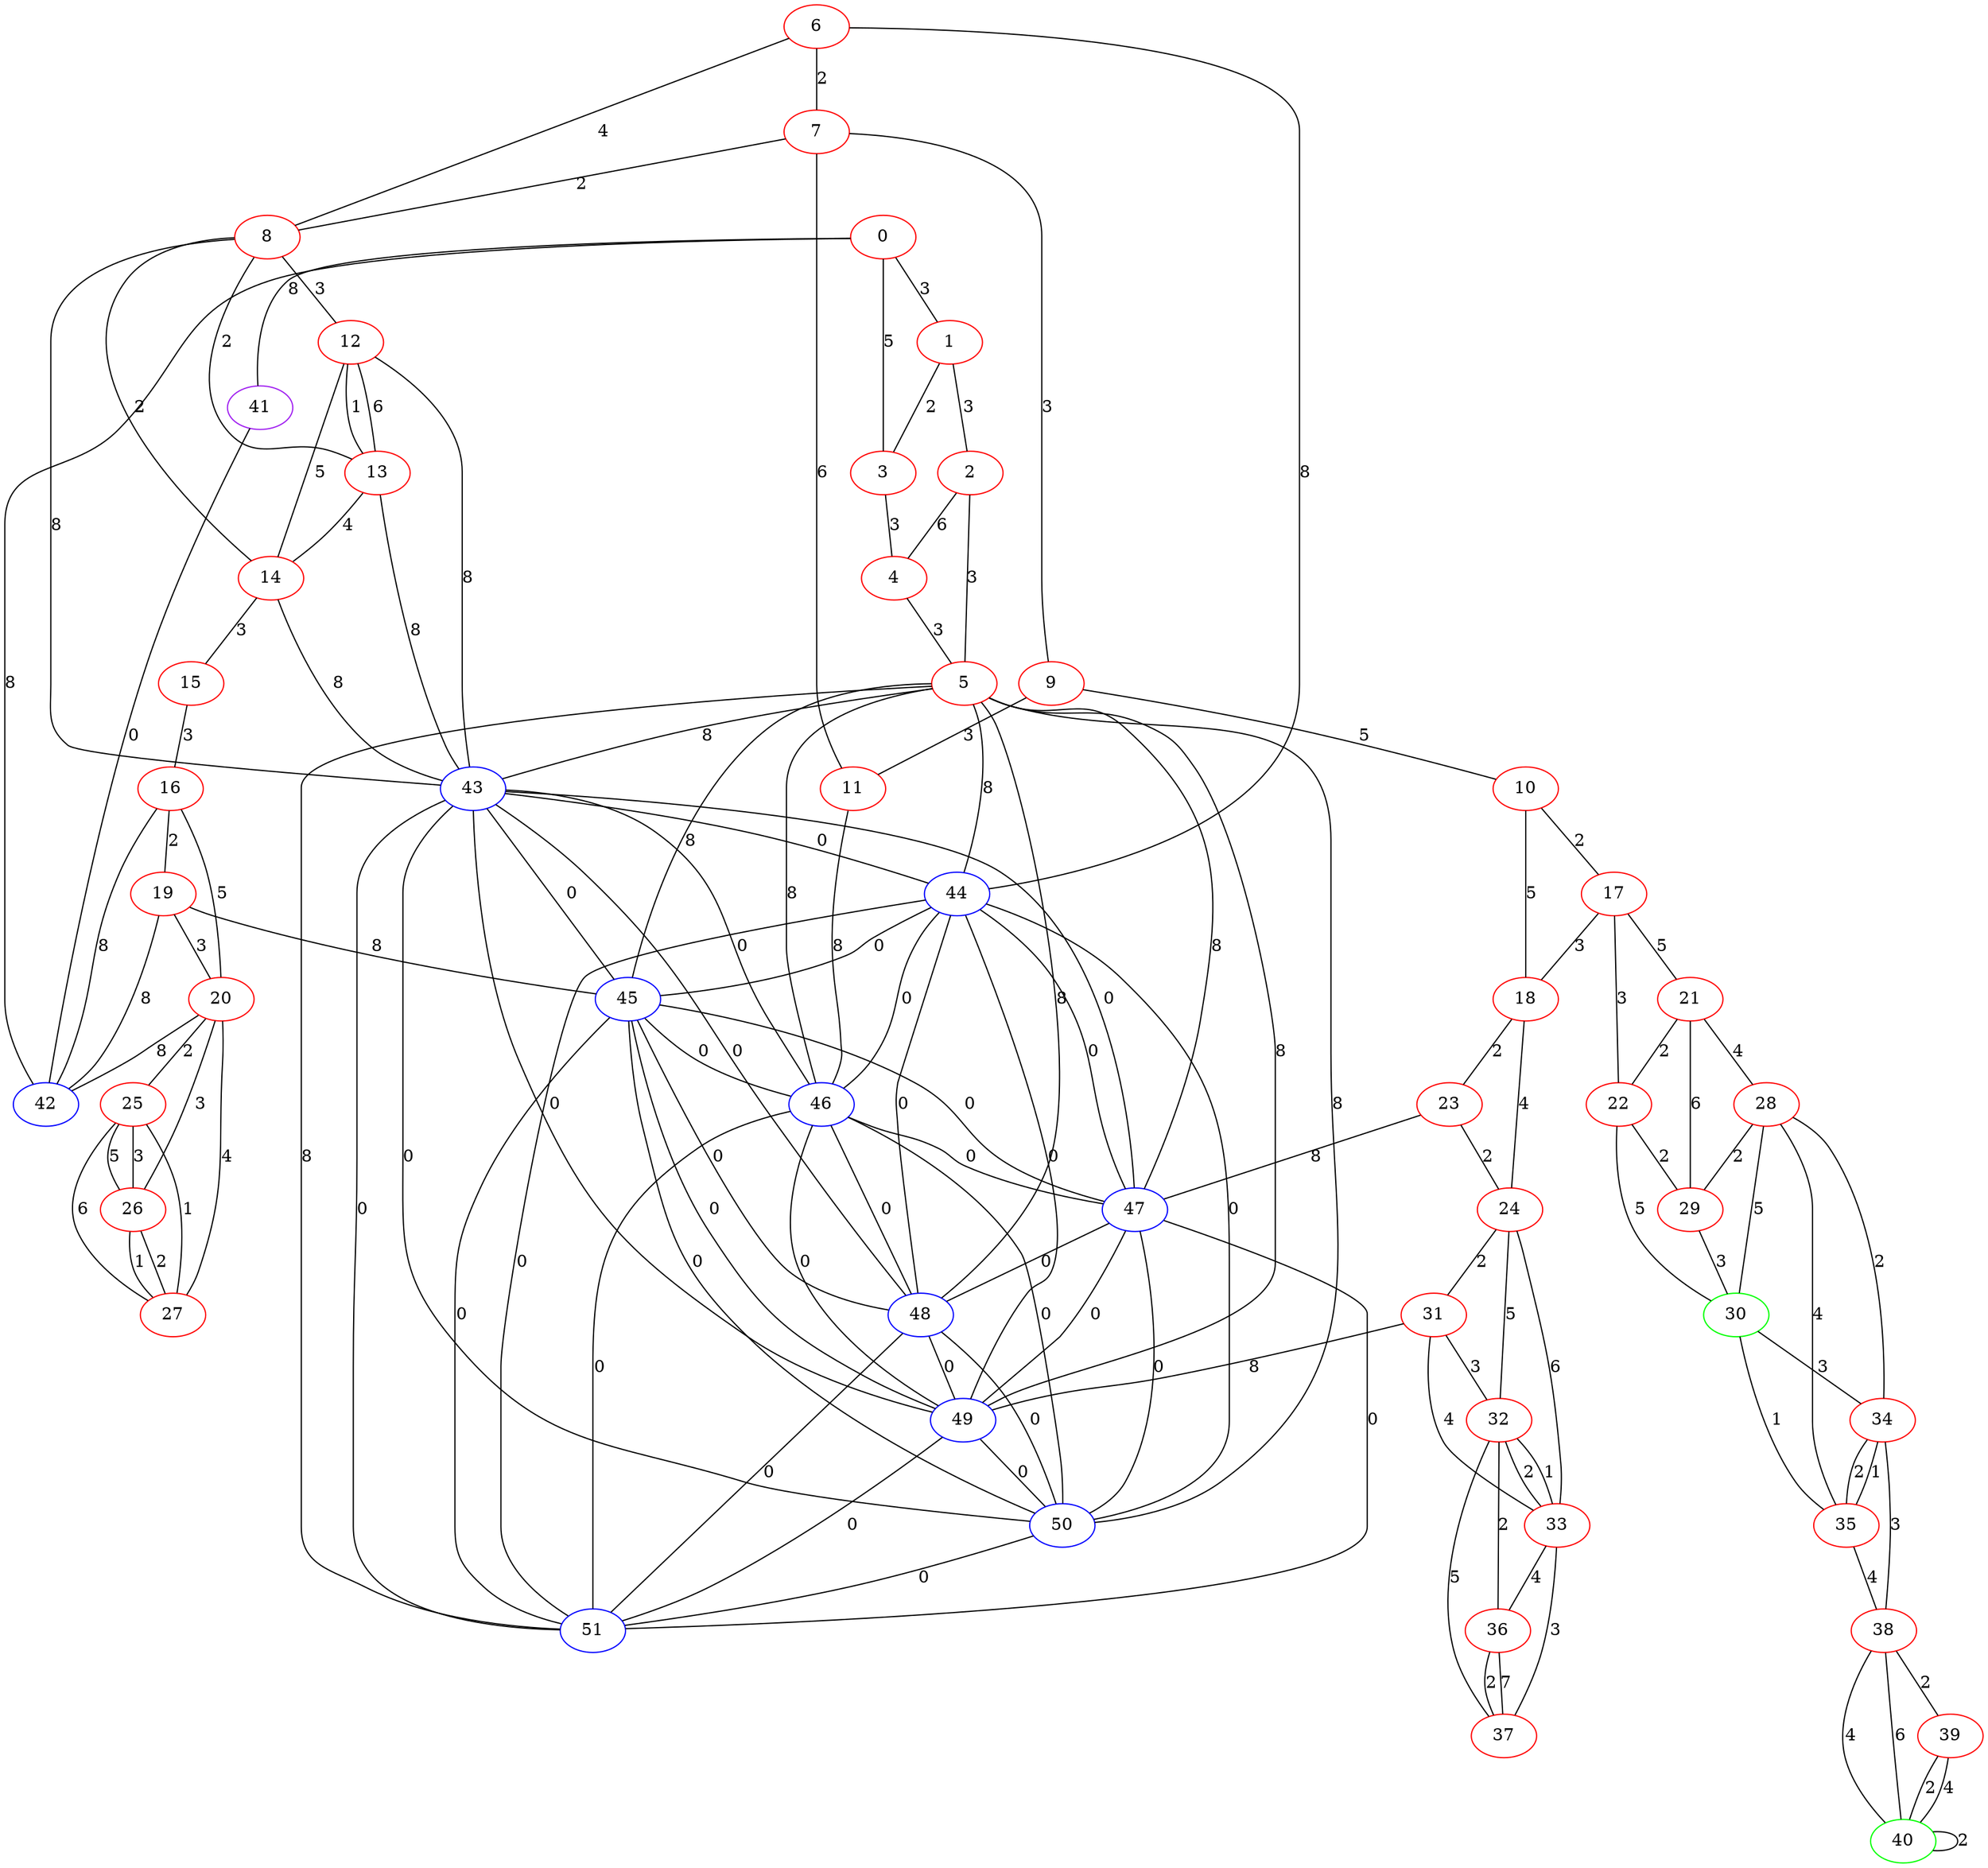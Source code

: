 graph "" {
0 [color=red, weight=1];
1 [color=red, weight=1];
2 [color=red, weight=1];
3 [color=red, weight=1];
4 [color=red, weight=1];
5 [color=red, weight=1];
6 [color=red, weight=1];
7 [color=red, weight=1];
8 [color=red, weight=1];
9 [color=red, weight=1];
10 [color=red, weight=1];
11 [color=red, weight=1];
12 [color=red, weight=1];
13 [color=red, weight=1];
14 [color=red, weight=1];
15 [color=red, weight=1];
16 [color=red, weight=1];
17 [color=red, weight=1];
18 [color=red, weight=1];
19 [color=red, weight=1];
20 [color=red, weight=1];
21 [color=red, weight=1];
22 [color=red, weight=1];
23 [color=red, weight=1];
24 [color=red, weight=1];
25 [color=red, weight=1];
26 [color=red, weight=1];
27 [color=red, weight=1];
28 [color=red, weight=1];
29 [color=red, weight=1];
30 [color=green, weight=2];
31 [color=red, weight=1];
32 [color=red, weight=1];
33 [color=red, weight=1];
34 [color=red, weight=1];
35 [color=red, weight=1];
36 [color=red, weight=1];
37 [color=red, weight=1];
38 [color=red, weight=1];
39 [color=red, weight=1];
40 [color=green, weight=2];
41 [color=purple, weight=4];
42 [color=blue, weight=3];
43 [color=blue, weight=3];
44 [color=blue, weight=3];
45 [color=blue, weight=3];
46 [color=blue, weight=3];
47 [color=blue, weight=3];
48 [color=blue, weight=3];
49 [color=blue, weight=3];
50 [color=blue, weight=3];
51 [color=blue, weight=3];
0 -- 1  [key=0, label=3];
0 -- 42  [key=0, label=8];
0 -- 3  [key=0, label=5];
0 -- 41  [key=0, label=8];
1 -- 2  [key=0, label=3];
1 -- 3  [key=0, label=2];
2 -- 4  [key=0, label=6];
2 -- 5  [key=0, label=3];
3 -- 4  [key=0, label=3];
4 -- 5  [key=0, label=3];
5 -- 43  [key=0, label=8];
5 -- 44  [key=0, label=8];
5 -- 45  [key=0, label=8];
5 -- 46  [key=0, label=8];
5 -- 47  [key=0, label=8];
5 -- 48  [key=0, label=8];
5 -- 49  [key=0, label=8];
5 -- 50  [key=0, label=8];
5 -- 51  [key=0, label=8];
6 -- 8  [key=0, label=4];
6 -- 44  [key=0, label=8];
6 -- 7  [key=0, label=2];
7 -- 8  [key=0, label=2];
7 -- 9  [key=0, label=3];
7 -- 11  [key=0, label=6];
8 -- 43  [key=0, label=8];
8 -- 12  [key=0, label=3];
8 -- 13  [key=0, label=2];
8 -- 14  [key=0, label=2];
9 -- 10  [key=0, label=5];
9 -- 11  [key=0, label=3];
10 -- 17  [key=0, label=2];
10 -- 18  [key=0, label=5];
11 -- 46  [key=0, label=8];
12 -- 43  [key=0, label=8];
12 -- 13  [key=0, label=6];
12 -- 13  [key=1, label=1];
12 -- 14  [key=0, label=5];
13 -- 43  [key=0, label=8];
13 -- 14  [key=0, label=4];
14 -- 43  [key=0, label=8];
14 -- 15  [key=0, label=3];
15 -- 16  [key=0, label=3];
16 -- 42  [key=0, label=8];
16 -- 19  [key=0, label=2];
16 -- 20  [key=0, label=5];
17 -- 18  [key=0, label=3];
17 -- 22  [key=0, label=3];
17 -- 21  [key=0, label=5];
18 -- 24  [key=0, label=4];
18 -- 23  [key=0, label=2];
19 -- 42  [key=0, label=8];
19 -- 20  [key=0, label=3];
19 -- 45  [key=0, label=8];
20 -- 42  [key=0, label=8];
20 -- 25  [key=0, label=2];
20 -- 26  [key=0, label=3];
20 -- 27  [key=0, label=4];
21 -- 28  [key=0, label=4];
21 -- 29  [key=0, label=6];
21 -- 22  [key=0, label=2];
22 -- 29  [key=0, label=2];
22 -- 30  [key=0, label=5];
23 -- 24  [key=0, label=2];
23 -- 47  [key=0, label=8];
24 -- 32  [key=0, label=5];
24 -- 33  [key=0, label=6];
24 -- 31  [key=0, label=2];
25 -- 26  [key=0, label=5];
25 -- 26  [key=1, label=3];
25 -- 27  [key=0, label=6];
25 -- 27  [key=1, label=1];
26 -- 27  [key=0, label=1];
26 -- 27  [key=1, label=2];
28 -- 34  [key=0, label=2];
28 -- 35  [key=0, label=4];
28 -- 30  [key=0, label=5];
28 -- 29  [key=0, label=2];
29 -- 30  [key=0, label=3];
30 -- 34  [key=0, label=3];
30 -- 35  [key=0, label=1];
31 -- 32  [key=0, label=3];
31 -- 49  [key=0, label=8];
31 -- 33  [key=0, label=4];
32 -- 33  [key=0, label=1];
32 -- 33  [key=1, label=2];
32 -- 36  [key=0, label=2];
32 -- 37  [key=0, label=5];
33 -- 36  [key=0, label=4];
33 -- 37  [key=0, label=3];
34 -- 35  [key=0, label=2];
34 -- 35  [key=1, label=1];
34 -- 38  [key=0, label=3];
35 -- 38  [key=0, label=4];
36 -- 37  [key=0, label=2];
36 -- 37  [key=1, label=7];
38 -- 40  [key=0, label=4];
38 -- 40  [key=1, label=6];
38 -- 39  [key=0, label=2];
39 -- 40  [key=0, label=2];
39 -- 40  [key=1, label=4];
40 -- 40  [key=0, label=2];
41 -- 42  [key=0, label=0];
43 -- 44  [key=0, label=0];
43 -- 45  [key=0, label=0];
43 -- 48  [key=0, label=0];
43 -- 49  [key=0, label=0];
43 -- 50  [key=0, label=0];
43 -- 51  [key=0, label=0];
43 -- 46  [key=0, label=0];
43 -- 47  [key=0, label=0];
44 -- 45  [key=0, label=0];
44 -- 46  [key=0, label=0];
44 -- 47  [key=0, label=0];
44 -- 48  [key=0, label=0];
44 -- 49  [key=0, label=0];
44 -- 50  [key=0, label=0];
44 -- 51  [key=0, label=0];
45 -- 46  [key=0, label=0];
45 -- 47  [key=0, label=0];
45 -- 48  [key=0, label=0];
45 -- 49  [key=0, label=0];
45 -- 50  [key=0, label=0];
45 -- 51  [key=0, label=0];
46 -- 47  [key=0, label=0];
46 -- 48  [key=0, label=0];
46 -- 49  [key=0, label=0];
46 -- 50  [key=0, label=0];
46 -- 51  [key=0, label=0];
47 -- 48  [key=0, label=0];
47 -- 49  [key=0, label=0];
47 -- 50  [key=0, label=0];
47 -- 51  [key=0, label=0];
48 -- 49  [key=0, label=0];
48 -- 50  [key=0, label=0];
48 -- 51  [key=0, label=0];
49 -- 50  [key=0, label=0];
49 -- 51  [key=0, label=0];
50 -- 51  [key=0, label=0];
}
